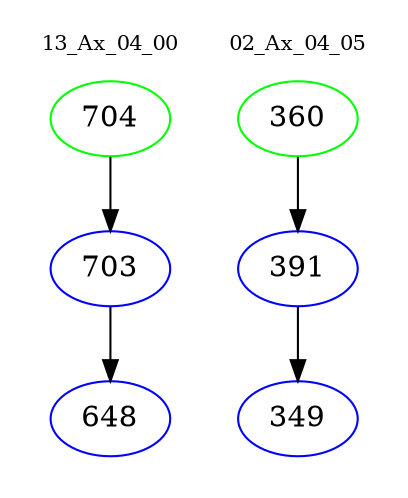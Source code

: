 digraph{
subgraph cluster_0 {
color = white
label = "13_Ax_04_00";
fontsize=10;
T0_704 [label="704", color="green"]
T0_704 -> T0_703 [color="black"]
T0_703 [label="703", color="blue"]
T0_703 -> T0_648 [color="black"]
T0_648 [label="648", color="blue"]
}
subgraph cluster_1 {
color = white
label = "02_Ax_04_05";
fontsize=10;
T1_360 [label="360", color="green"]
T1_360 -> T1_391 [color="black"]
T1_391 [label="391", color="blue"]
T1_391 -> T1_349 [color="black"]
T1_349 [label="349", color="blue"]
}
}
